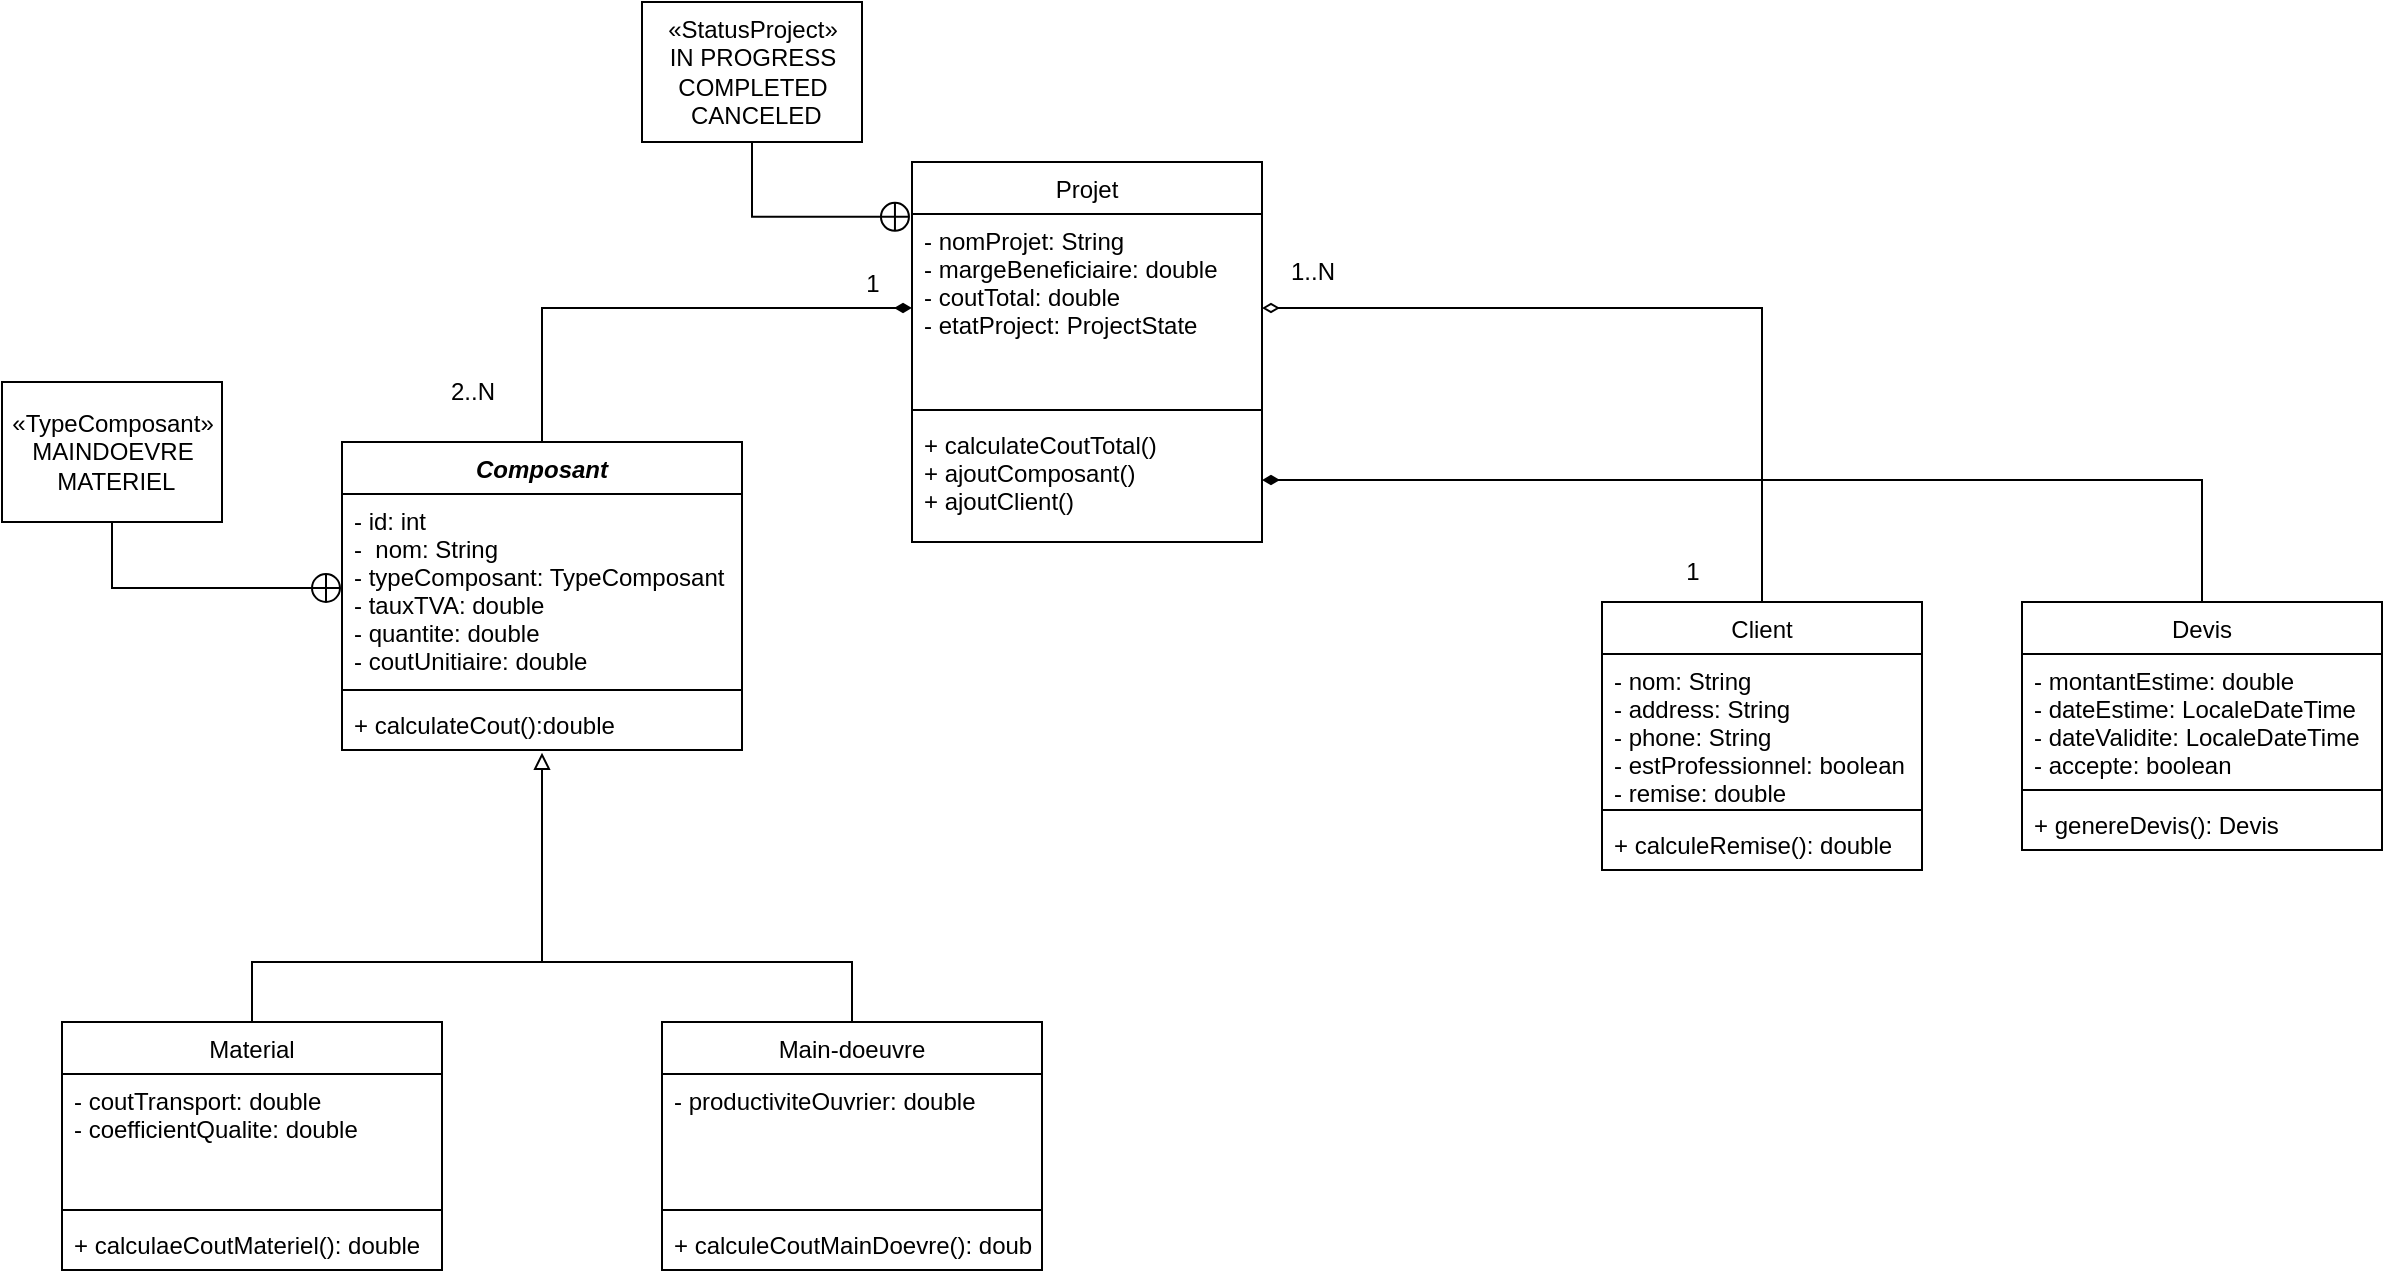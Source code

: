 <mxfile version="20.5.3" type="embed"><diagram id="Gb2ukfDDbFbYm9N9T38-" name="Page-1"><mxGraphModel dx="1416" dy="1734" grid="1" gridSize="10" guides="1" tooltips="1" connect="1" arrows="1" fold="1" page="1" pageScale="1" pageWidth="850" pageHeight="1100" math="0" shadow="0"><root><mxCell id="0"/><mxCell id="1" parent="0"/><mxCell id="2" value="Projet" style="swimlane;fontStyle=0;align=center;verticalAlign=top;childLayout=stackLayout;horizontal=1;startSize=26;horizontalStack=0;resizeParent=1;resizeParentMax=0;resizeLast=0;collapsible=1;marginBottom=0;" parent="1" vertex="1"><mxGeometry x="95" y="-90" width="175" height="190" as="geometry"/></mxCell><mxCell id="3" value="- nomProjet: String&#10;- margeBeneficiaire: double&#10;- coutTotal: double&#10;- etatProject: ProjectState" style="text;strokeColor=none;fillColor=none;align=left;verticalAlign=top;spacingLeft=4;spacingRight=4;overflow=hidden;rotatable=0;points=[[0,0.5],[1,0.5]];portConstraint=eastwest;" parent="2" vertex="1"><mxGeometry y="26" width="175" height="94" as="geometry"/></mxCell><mxCell id="4" value="" style="line;strokeWidth=1;fillColor=none;align=left;verticalAlign=middle;spacingTop=-1;spacingLeft=3;spacingRight=3;rotatable=0;labelPosition=right;points=[];portConstraint=eastwest;strokeColor=inherit;" parent="2" vertex="1"><mxGeometry y="120" width="175" height="8" as="geometry"/></mxCell><mxCell id="5" value="+ calculateCoutTotal()&#10;+ ajoutComposant()&#10;+ ajoutClient()" style="text;strokeColor=none;fillColor=none;align=left;verticalAlign=top;spacingLeft=4;spacingRight=4;overflow=hidden;rotatable=0;points=[[0,0.5],[1,0.5]];portConstraint=eastwest;" parent="2" vertex="1"><mxGeometry y="128" width="175" height="62" as="geometry"/></mxCell><mxCell id="6" value="Composant" style="swimlane;fontStyle=3;align=center;verticalAlign=top;childLayout=stackLayout;horizontal=1;startSize=26;horizontalStack=0;resizeParent=1;resizeParentMax=0;resizeLast=0;collapsible=1;marginBottom=0;" parent="1" vertex="1"><mxGeometry x="-190" y="50" width="200" height="154" as="geometry"/></mxCell><mxCell id="7" value="- id: int&#10;-  nom: String&#10;- typeComposant: TypeComposant&#10;- tauxTVA: double&#10;- quantite: double&#10;- coutUnitiaire: double" style="text;strokeColor=none;fillColor=none;align=left;verticalAlign=top;spacingLeft=4;spacingRight=4;overflow=hidden;rotatable=0;points=[[0,0.5],[1,0.5]];portConstraint=eastwest;" parent="6" vertex="1"><mxGeometry y="26" width="200" height="94" as="geometry"/></mxCell><mxCell id="8" value="" style="line;strokeWidth=1;fillColor=none;align=left;verticalAlign=middle;spacingTop=-1;spacingLeft=3;spacingRight=3;rotatable=0;labelPosition=right;points=[];portConstraint=eastwest;strokeColor=inherit;" parent="6" vertex="1"><mxGeometry y="120" width="200" height="8" as="geometry"/></mxCell><mxCell id="9" value="+ calculateCout():double" style="text;strokeColor=none;fillColor=none;align=left;verticalAlign=top;spacingLeft=4;spacingRight=4;overflow=hidden;rotatable=0;points=[[0,0.5],[1,0.5]];portConstraint=eastwest;" parent="6" vertex="1"><mxGeometry y="128" width="200" height="26" as="geometry"/></mxCell><mxCell id="15" value="Material" style="swimlane;fontStyle=0;align=center;verticalAlign=top;childLayout=stackLayout;horizontal=1;startSize=26;horizontalStack=0;resizeParent=1;resizeParentMax=0;resizeLast=0;collapsible=1;marginBottom=0;" parent="1" vertex="1"><mxGeometry x="-330" y="340" width="190" height="124" as="geometry"/></mxCell><mxCell id="16" value="- coutTransport: double&#10;- coefficientQualite: double" style="text;strokeColor=none;fillColor=none;align=left;verticalAlign=top;spacingLeft=4;spacingRight=4;overflow=hidden;rotatable=0;points=[[0,0.5],[1,0.5]];portConstraint=eastwest;" parent="15" vertex="1"><mxGeometry y="26" width="190" height="64" as="geometry"/></mxCell><mxCell id="17" value="" style="line;strokeWidth=1;fillColor=none;align=left;verticalAlign=middle;spacingTop=-1;spacingLeft=3;spacingRight=3;rotatable=0;labelPosition=right;points=[];portConstraint=eastwest;strokeColor=inherit;" parent="15" vertex="1"><mxGeometry y="90" width="190" height="8" as="geometry"/></mxCell><mxCell id="18" value="+ calculaeCoutMateriel(): double" style="text;strokeColor=none;fillColor=none;align=left;verticalAlign=top;spacingLeft=4;spacingRight=4;overflow=hidden;rotatable=0;points=[[0,0.5],[1,0.5]];portConstraint=eastwest;" parent="15" vertex="1"><mxGeometry y="98" width="190" height="26" as="geometry"/></mxCell><mxCell id="23" value="Devis" style="swimlane;fontStyle=0;align=center;verticalAlign=top;childLayout=stackLayout;horizontal=1;startSize=26;horizontalStack=0;resizeParent=1;resizeParentMax=0;resizeLast=0;collapsible=1;marginBottom=0;" parent="1" vertex="1"><mxGeometry x="650" y="130" width="180" height="124" as="geometry"/></mxCell><mxCell id="24" value="- montantEstime: double&#10;- dateEstime: LocaleDateTime&#10;- dateValidite: LocaleDateTime&#10;- accepte: boolean" style="text;strokeColor=none;fillColor=none;align=left;verticalAlign=top;spacingLeft=4;spacingRight=4;overflow=hidden;rotatable=0;points=[[0,0.5],[1,0.5]];portConstraint=eastwest;" parent="23" vertex="1"><mxGeometry y="26" width="180" height="64" as="geometry"/></mxCell><mxCell id="25" value="" style="line;strokeWidth=1;fillColor=none;align=left;verticalAlign=middle;spacingTop=-1;spacingLeft=3;spacingRight=3;rotatable=0;labelPosition=right;points=[];portConstraint=eastwest;strokeColor=inherit;" parent="23" vertex="1"><mxGeometry y="90" width="180" height="8" as="geometry"/></mxCell><mxCell id="26" value="+ genereDevis(): Devis" style="text;strokeColor=none;fillColor=none;align=left;verticalAlign=top;spacingLeft=4;spacingRight=4;overflow=hidden;rotatable=0;points=[[0,0.5],[1,0.5]];portConstraint=eastwest;" parent="23" vertex="1"><mxGeometry y="98" width="180" height="26" as="geometry"/></mxCell><mxCell id="27" value="Client" style="swimlane;fontStyle=0;align=center;verticalAlign=top;childLayout=stackLayout;horizontal=1;startSize=26;horizontalStack=0;resizeParent=1;resizeParentMax=0;resizeLast=0;collapsible=1;marginBottom=0;" parent="1" vertex="1"><mxGeometry x="440" y="130" width="160" height="134" as="geometry"/></mxCell><mxCell id="28" value="- nom: String&#10;- address: String&#10;- phone: String&#10;- estProfessionnel: boolean&#10;- remise: double" style="text;strokeColor=none;fillColor=none;align=left;verticalAlign=top;spacingLeft=4;spacingRight=4;overflow=hidden;rotatable=0;points=[[0,0.5],[1,0.5]];portConstraint=eastwest;" parent="27" vertex="1"><mxGeometry y="26" width="160" height="74" as="geometry"/></mxCell><mxCell id="29" value="" style="line;strokeWidth=1;fillColor=none;align=left;verticalAlign=middle;spacingTop=-1;spacingLeft=3;spacingRight=3;rotatable=0;labelPosition=right;points=[];portConstraint=eastwest;strokeColor=inherit;" parent="27" vertex="1"><mxGeometry y="100" width="160" height="8" as="geometry"/></mxCell><mxCell id="30" value="+ calculeRemise(): double" style="text;strokeColor=none;fillColor=none;align=left;verticalAlign=top;spacingLeft=4;spacingRight=4;overflow=hidden;rotatable=0;points=[[0,0.5],[1,0.5]];portConstraint=eastwest;" parent="27" vertex="1"><mxGeometry y="108" width="160" height="26" as="geometry"/></mxCell><mxCell id="31" style="edgeStyle=orthogonalEdgeStyle;rounded=0;orthogonalLoop=1;jettySize=auto;html=1;exitX=0;exitY=0.5;exitDx=0;exitDy=0;endArrow=none;endFill=0;startArrow=diamondThin;startFill=1;" parent="1" source="3" target="6" edge="1"><mxGeometry relative="1" as="geometry"/></mxCell><mxCell id="32" value="1" style="text;html=1;align=center;verticalAlign=middle;resizable=0;points=[];autosize=1;strokeColor=none;fillColor=none;" parent="1" vertex="1"><mxGeometry x="60" y="-44" width="30" height="30" as="geometry"/></mxCell><mxCell id="33" value="2..N" style="text;html=1;align=center;verticalAlign=middle;resizable=0;points=[];autosize=1;strokeColor=none;fillColor=none;" parent="1" vertex="1"><mxGeometry x="-150" y="10" width="50" height="30" as="geometry"/></mxCell><mxCell id="43" value="" style="edgeStyle=elbowEdgeStyle;rounded=0;elbow=vertical;html=1;labelBackgroundColor=#ffffff;endArrow=block;endFill=0;endSize=6;jettySize=auto;orthogonalLoop=1;strokeWidth=1;fontSize=14;exitX=0.5;exitY=0;exitDx=0;exitDy=0;entryX=0.5;entryY=1.051;entryDx=0;entryDy=0;entryPerimeter=0;" parent="1" source="15" target="9" edge="1"><mxGeometry width="60" height="60" relative="1" as="geometry"><mxPoint x="-130" y="330" as="sourcePoint"/><mxPoint x="-70" y="270" as="targetPoint"/><Array as="points"><mxPoint x="-70" y="310"/><mxPoint x="-220" y="310"/></Array></mxGeometry></mxCell><mxCell id="54" value="" style="edgeStyle=elbowEdgeStyle;rounded=0;elbow=vertical;html=1;labelBackgroundColor=#ffffff;endArrow=none;endFill=0;endSize=6;jettySize=auto;orthogonalLoop=1;strokeWidth=1;fontSize=14;exitX=0.5;exitY=0;exitDx=0;exitDy=0;" parent="1" source="55" edge="1"><mxGeometry width="60" height="60" relative="1" as="geometry"><mxPoint x="15" y="340" as="sourcePoint"/><mxPoint x="-90" y="300" as="targetPoint"/><Array as="points"><mxPoint x="10" y="310"/></Array></mxGeometry></mxCell><mxCell id="55" value="Main-doeuvre" style="swimlane;fontStyle=0;align=center;verticalAlign=top;childLayout=stackLayout;horizontal=1;startSize=26;horizontalStack=0;resizeParent=1;resizeParentMax=0;resizeLast=0;collapsible=1;marginBottom=0;" parent="1" vertex="1"><mxGeometry x="-30" y="340" width="190" height="124" as="geometry"/></mxCell><mxCell id="56" value="- productiviteOuvrier: double" style="text;strokeColor=none;fillColor=none;align=left;verticalAlign=top;spacingLeft=4;spacingRight=4;overflow=hidden;rotatable=0;points=[[0,0.5],[1,0.5]];portConstraint=eastwest;" parent="55" vertex="1"><mxGeometry y="26" width="190" height="64" as="geometry"/></mxCell><mxCell id="57" value="" style="line;strokeWidth=1;fillColor=none;align=left;verticalAlign=middle;spacingTop=-1;spacingLeft=3;spacingRight=3;rotatable=0;labelPosition=right;points=[];portConstraint=eastwest;strokeColor=inherit;" parent="55" vertex="1"><mxGeometry y="90" width="190" height="8" as="geometry"/></mxCell><mxCell id="58" value="+ calculeCoutMainDoevre(): double" style="text;strokeColor=none;fillColor=none;align=left;verticalAlign=top;spacingLeft=4;spacingRight=4;overflow=hidden;rotatable=0;points=[[0,0.5],[1,0.5]];portConstraint=eastwest;" parent="55" vertex="1"><mxGeometry y="98" width="190" height="26" as="geometry"/></mxCell><mxCell id="61" style="edgeStyle=orthogonalEdgeStyle;rounded=0;orthogonalLoop=1;jettySize=auto;html=1;exitX=1;exitY=0.5;exitDx=0;exitDy=0;entryX=0.5;entryY=0;entryDx=0;entryDy=0;endArrow=none;endFill=0;startArrow=diamondThin;startFill=0;" parent="1" source="3" target="27" edge="1"><mxGeometry relative="1" as="geometry"/></mxCell><mxCell id="62" value="1..N" style="text;html=1;align=center;verticalAlign=middle;resizable=0;points=[];autosize=1;strokeColor=none;fillColor=none;" parent="1" vertex="1"><mxGeometry x="270" y="-50" width="50" height="30" as="geometry"/></mxCell><mxCell id="63" value="1" style="text;html=1;align=center;verticalAlign=middle;resizable=0;points=[];autosize=1;strokeColor=none;fillColor=none;" parent="1" vertex="1"><mxGeometry x="470" y="100" width="30" height="30" as="geometry"/></mxCell><mxCell id="66" style="edgeStyle=orthogonalEdgeStyle;rounded=0;orthogonalLoop=1;jettySize=auto;html=1;exitX=1;exitY=0.5;exitDx=0;exitDy=0;entryX=0.5;entryY=0;entryDx=0;entryDy=0;endArrow=none;endFill=0;startArrow=diamondThin;startFill=1;" parent="1" source="5" target="23" edge="1"><mxGeometry relative="1" as="geometry"/></mxCell><mxCell id="70" style="edgeStyle=orthogonalEdgeStyle;rounded=0;orthogonalLoop=1;jettySize=auto;html=1;exitX=0.5;exitY=1;exitDx=0;exitDy=0;entryX=-0.003;entryY=0.015;entryDx=0;entryDy=0;entryPerimeter=0;startArrow=none;startFill=0;endArrow=circlePlus;endFill=0;" parent="1" source="68" target="3" edge="1"><mxGeometry relative="1" as="geometry"/></mxCell><mxCell id="68" value="«Status&lt;span style=&quot;text-align: left;&quot;&gt;Project&lt;/span&gt;»&lt;br&gt;IN PROGRESS&lt;br&gt;COMPLETED&lt;br&gt;&amp;nbsp;CANCELED" style="html=1;" parent="1" vertex="1"><mxGeometry x="-40" y="-170" width="110" height="70" as="geometry"/></mxCell><mxCell id="72" style="edgeStyle=orthogonalEdgeStyle;rounded=0;orthogonalLoop=1;jettySize=auto;html=1;exitX=0.5;exitY=1;exitDx=0;exitDy=0;entryX=0;entryY=0.5;entryDx=0;entryDy=0;fontColor=#FFFFFF;endArrow=circlePlus;endFill=0;" parent="1" source="71" target="7" edge="1"><mxGeometry relative="1" as="geometry"/></mxCell><mxCell id="71" value="«&lt;span style=&quot;text-align: left;&quot;&gt;TypeComposant&lt;/span&gt;»&lt;br&gt;MAINDOEVRE&lt;br&gt;&amp;nbsp;MATERIEL" style="html=1;" parent="1" vertex="1"><mxGeometry x="-360" y="20" width="110" height="70" as="geometry"/></mxCell></root></mxGraphModel></diagram></mxfile>